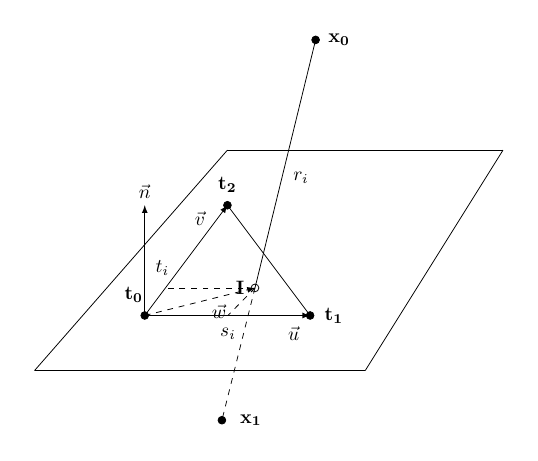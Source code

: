 \scalebox{0.7}{
\begin{tikzpicture}
\usetikzlibrary{arrows}
\draw [->,black,-latex] (-1.5,0) -- (1.5,0);
\draw [->,black,-latex] (-1.5,0) -- (-1.5,2);
\draw (1.5,0) -- (0.0,2);
\draw  [<-,black,latex-](0.0,2) -- (-1.5,0.0);
\draw [->,black,-latex,dashed] (-1.5,0) -- (0.5,0.5);
\node[below=5pt] (w) at (-0.15,0.5) {$\vec{w}$};
\draw[dashed] (0.5,0.5) -- (-1.18,0.5);
\draw[dashed] (0.5,0.5) -- (0.01,0.0);
\node[above=3pt] (ti) at (-1.18,0.5) {$t_i$};
\node[below=3pt] (si) at (0.01,0.0) {$s_i$};
\node[above=3pt] (t0) at (-1.7,0.) {$\mathbf{t_0}$};
\node[right=4pt] (t1) at (1.5,0) {$\mathbf{t_1}$};
\node[above=3pt] (t2) at (0.0,2.0) {$\mathbf{t_2}$};
\node[above] (n) at (-1.5,2) {$\vec{n}$};
\node[above] (v) at (-0.5,1.5) {$\vec{v}$};
\node[below=2pt] (u) at (1.2,0.0) {$\vec{u}$};
\path[draw=black,fill=black] (0.0,2.0) circle (2pt);
\path[draw=black,fill=black] (1.5,0.0) circle (2pt);
\path[draw=black,fill=black] (-1.5,0.0) circle (2pt);
\draw (-3.5,-1) -- (2.5,-1);
\draw (2.5,-1) -- (5,3);
\draw (0,3) -- (5,3);
\draw (-3.5,-1) -- (0,3);
\draw (0.5,0.5) -- (1.6,5);
\path[draw=black] (0.5,0.5) circle (2pt);
\node[above=7pt,left=2pt] (I) at (0.5,0.5) {$\mathbf{I}$};
\node[right=3pt] (x0) at (1.6,5) {$\mathbf{x_0}$};
\draw[dashed] (0.5,0.5) -- (-0.1,-1.9);
\node[right=3pt] (x1) at (0.0,-1.9) {$\mathbf{x_1}$};
\node[right=2pt] (ri) at (1,2.5) {$r_i$};
\path[draw=black,fill=black] (-0.1,-1.9) circle (2pt);
\path[draw=black,fill=black] (1.6,5) circle (2pt);
\end{tikzpicture}
}